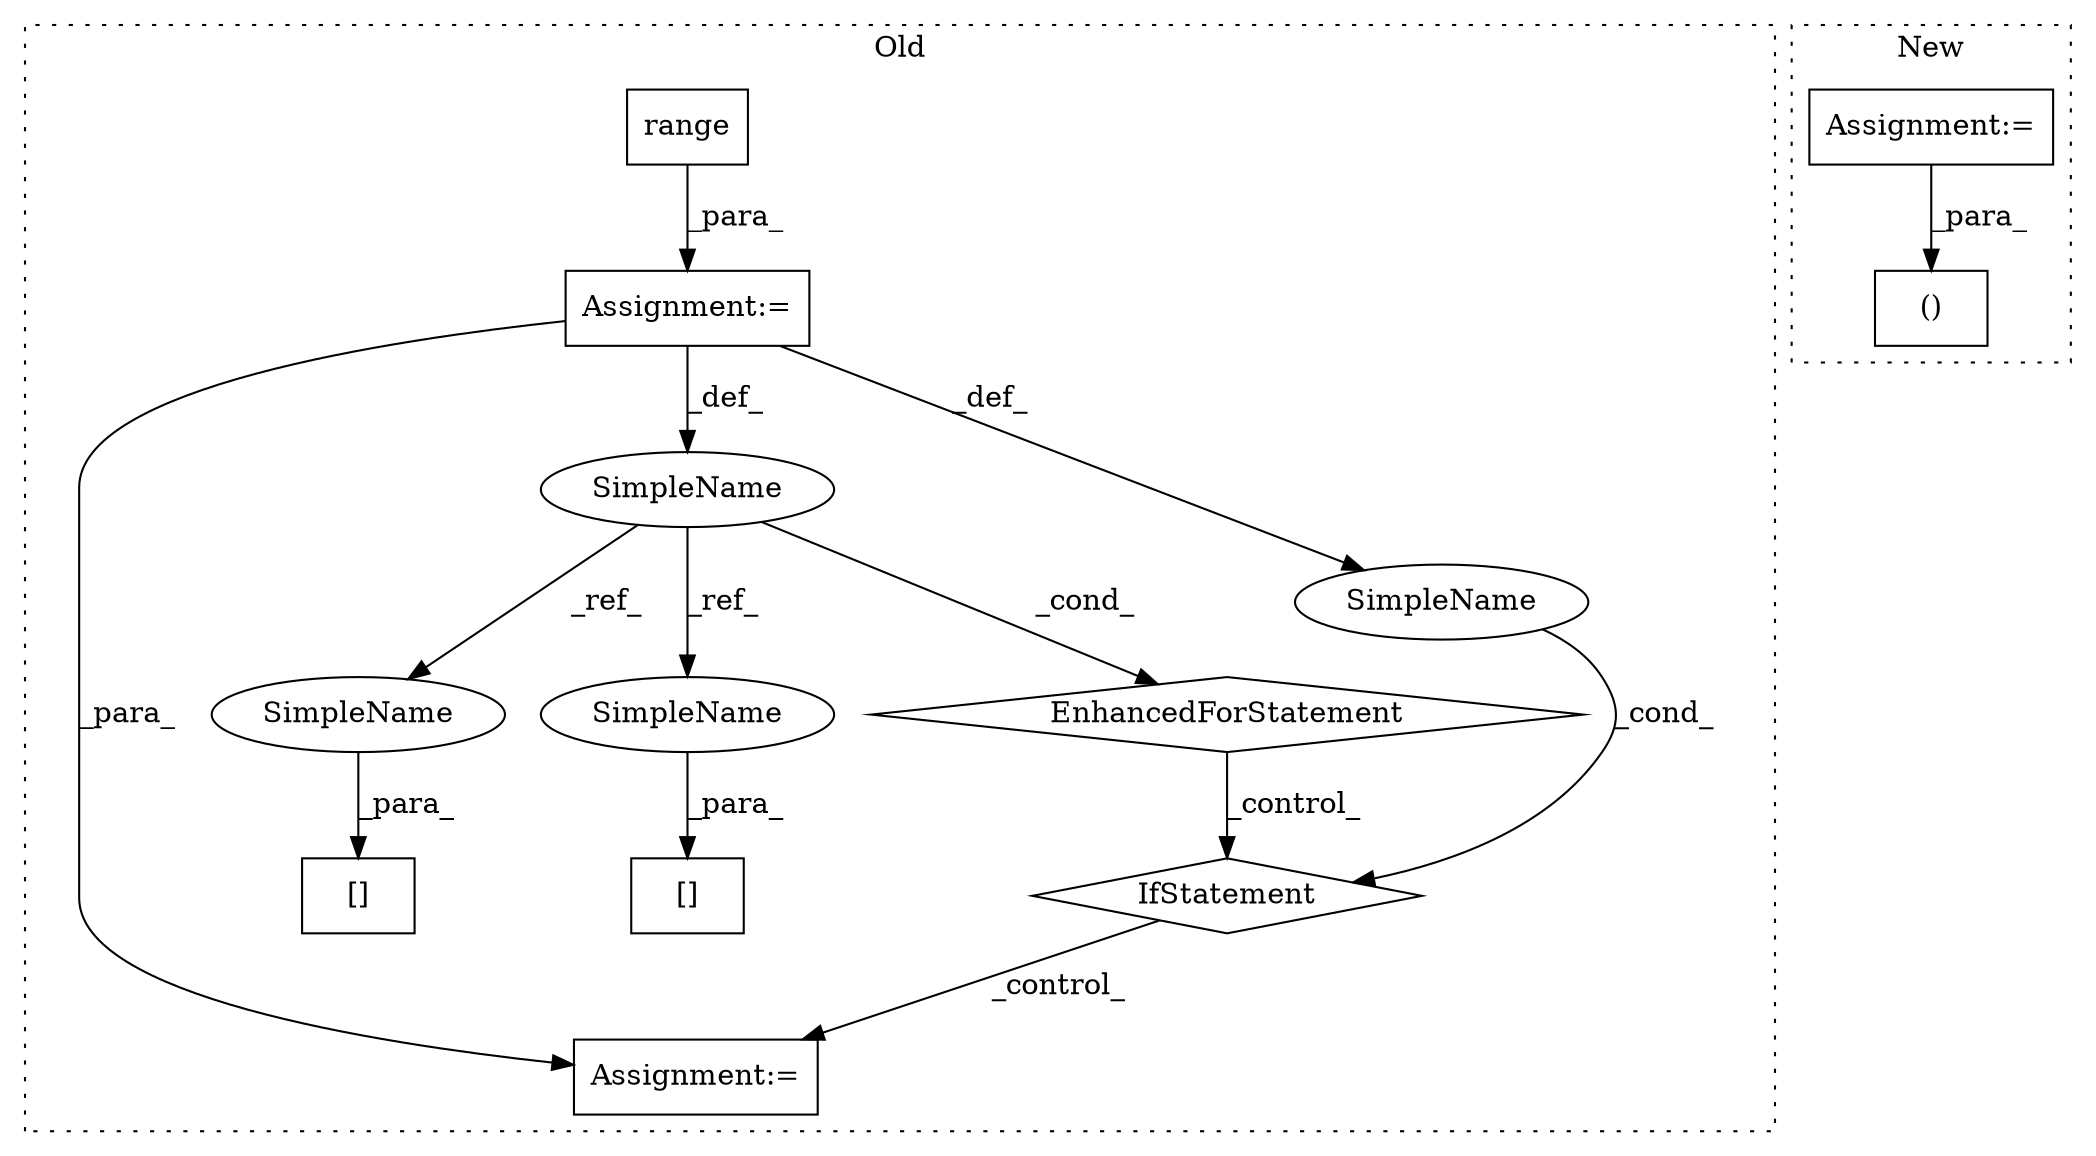 digraph G {
subgraph cluster0 {
1 [label="EnhancedForStatement" a="70" s="4140,4213" l="57,2" shape="diamond"];
3 [label="Assignment:=" a="7" s="4140,4213" l="57,2" shape="box"];
5 [label="[]" a="2" s="4433,4436" l="2,1" shape="box"];
6 [label="Assignment:=" a="7" s="4735" l="1" shape="box"];
7 [label="SimpleName" a="42" s="4201" l="1" shape="ellipse"];
8 [label="range" a="32" s="4205,4212" l="6,1" shape="box"];
9 [label="IfStatement" a="25" s="4494,4526" l="14,2" shape="diamond"];
10 [label="SimpleName" a="42" s="" l="" shape="ellipse"];
11 [label="[]" a="2" s="4470,4473" l="2,1" shape="box"];
12 [label="SimpleName" a="42" s="4435" l="1" shape="ellipse"];
13 [label="SimpleName" a="42" s="4472" l="1" shape="ellipse"];
label = "Old";
style="dotted";
}
subgraph cluster1 {
2 [label="()" a="106" s="4148" l="46" shape="box"];
4 [label="Assignment:=" a="7" s="2286" l="1" shape="box"];
label = "New";
style="dotted";
}
1 -> 9 [label="_control_"];
3 -> 10 [label="_def_"];
3 -> 7 [label="_def_"];
3 -> 6 [label="_para_"];
4 -> 2 [label="_para_"];
7 -> 12 [label="_ref_"];
7 -> 13 [label="_ref_"];
7 -> 1 [label="_cond_"];
8 -> 3 [label="_para_"];
9 -> 6 [label="_control_"];
10 -> 9 [label="_cond_"];
12 -> 5 [label="_para_"];
13 -> 11 [label="_para_"];
}